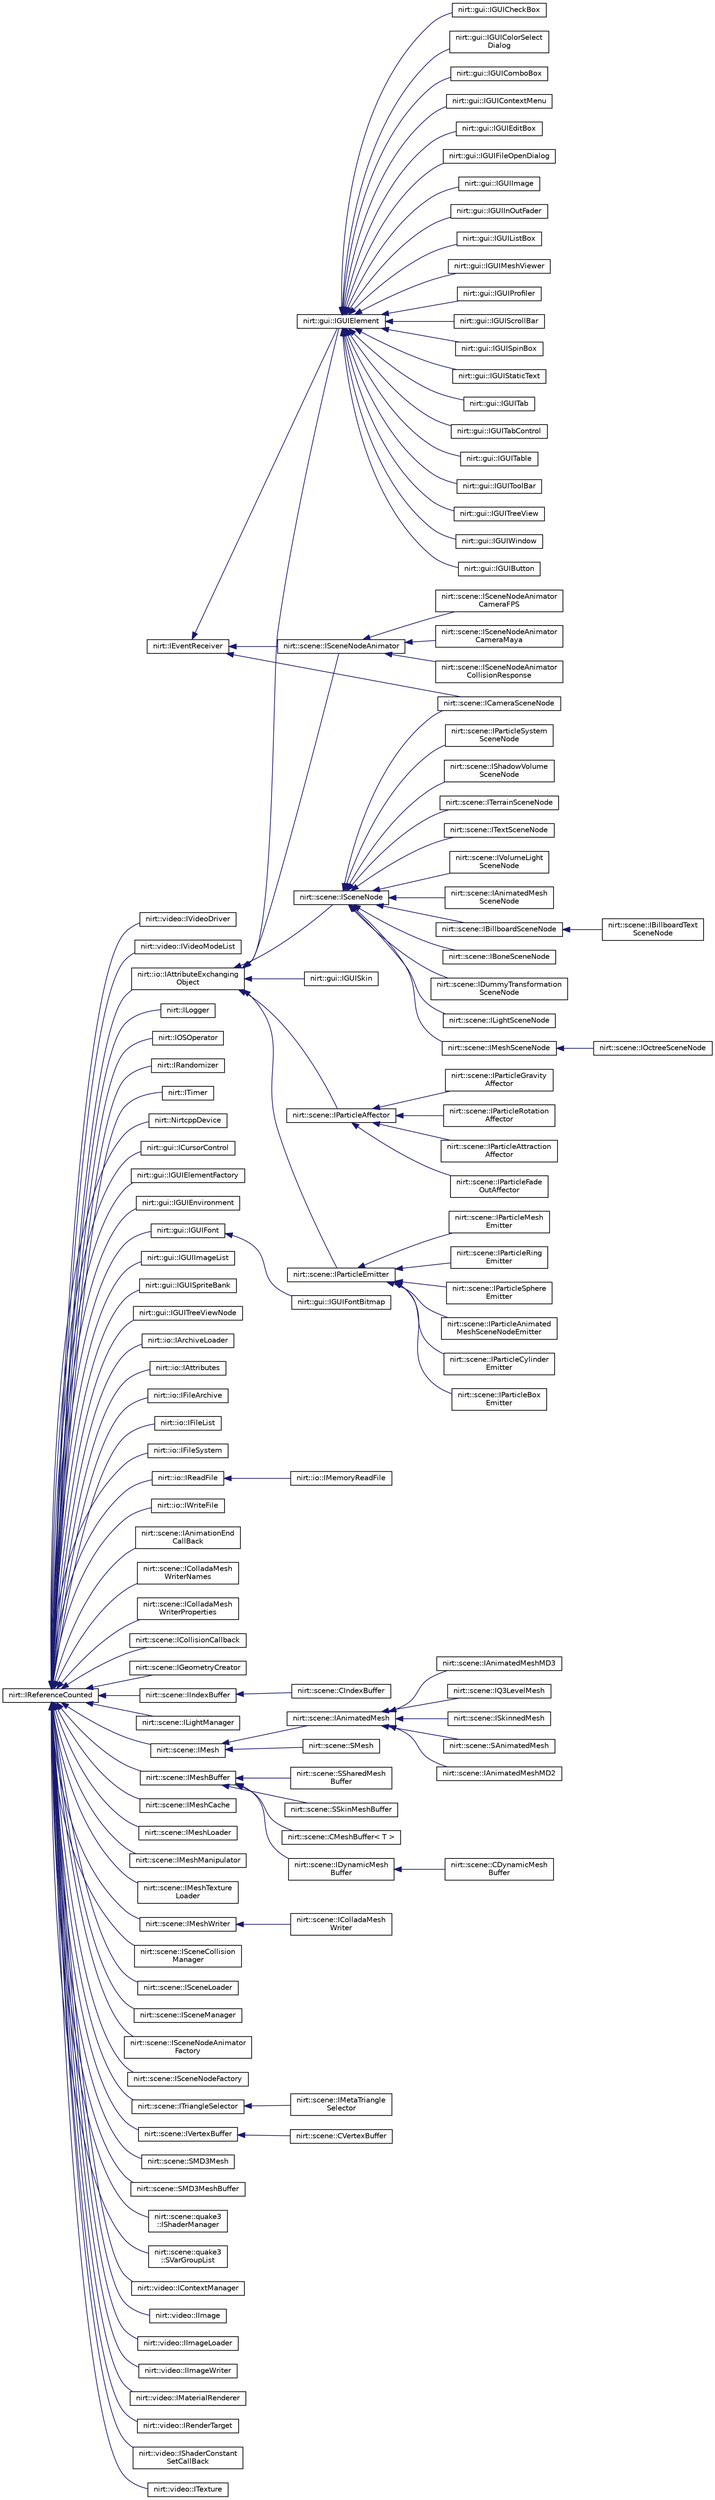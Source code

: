 digraph "Graphical Class Hierarchy"
{
 // LATEX_PDF_SIZE
  edge [fontname="Helvetica",fontsize="10",labelfontname="Helvetica",labelfontsize="10"];
  node [fontname="Helvetica",fontsize="10",shape=record];
  rankdir="LR";
  Node0 [label="nirt::IEventReceiver",height=0.2,width=0.4,color="black", fillcolor="white", style="filled",URL="$classnirt_1_1IEventReceiver.html",tooltip="Interface of an object which can receive events."];
  Node0 -> Node1 [dir="back",color="midnightblue",fontsize="10",style="solid",fontname="Helvetica"];
  Node1 [label="nirt::gui::IGUIElement",height=0.2,width=0.4,color="black", fillcolor="white", style="filled",URL="$classnirt_1_1gui_1_1IGUIElement.html",tooltip="Base class of all GUI elements."];
  Node1 -> Node2 [dir="back",color="midnightblue",fontsize="10",style="solid",fontname="Helvetica"];
  Node2 [label="nirt::gui::IGUIButton",height=0.2,width=0.4,color="black", fillcolor="white", style="filled",URL="$classnirt_1_1gui_1_1IGUIButton.html",tooltip="GUI Button interface."];
  Node1 -> Node3 [dir="back",color="midnightblue",fontsize="10",style="solid",fontname="Helvetica"];
  Node3 [label="nirt::gui::IGUICheckBox",height=0.2,width=0.4,color="black", fillcolor="white", style="filled",URL="$classnirt_1_1gui_1_1IGUICheckBox.html",tooltip="GUI Check box interface."];
  Node1 -> Node4 [dir="back",color="midnightblue",fontsize="10",style="solid",fontname="Helvetica"];
  Node4 [label="nirt::gui::IGUIColorSelect\lDialog",height=0.2,width=0.4,color="black", fillcolor="white", style="filled",URL="$classnirt_1_1gui_1_1IGUIColorSelectDialog.html",tooltip="Standard color chooser dialog."];
  Node1 -> Node5 [dir="back",color="midnightblue",fontsize="10",style="solid",fontname="Helvetica"];
  Node5 [label="nirt::gui::IGUIComboBox",height=0.2,width=0.4,color="black", fillcolor="white", style="filled",URL="$classnirt_1_1gui_1_1IGUIComboBox.html",tooltip="Combobox widget."];
  Node1 -> Node6 [dir="back",color="midnightblue",fontsize="10",style="solid",fontname="Helvetica"];
  Node6 [label="nirt::gui::IGUIContextMenu",height=0.2,width=0.4,color="black", fillcolor="white", style="filled",URL="$classnirt_1_1gui_1_1IGUIContextMenu.html",tooltip="GUI Context menu interface."];
  Node1 -> Node7 [dir="back",color="midnightblue",fontsize="10",style="solid",fontname="Helvetica"];
  Node7 [label="nirt::gui::IGUIEditBox",height=0.2,width=0.4,color="black", fillcolor="white", style="filled",URL="$classnirt_1_1gui_1_1IGUIEditBox.html",tooltip="Single line edit box for editing simple text."];
  Node1 -> Node8 [dir="back",color="midnightblue",fontsize="10",style="solid",fontname="Helvetica"];
  Node8 [label="nirt::gui::IGUIFileOpenDialog",height=0.2,width=0.4,color="black", fillcolor="white", style="filled",URL="$classnirt_1_1gui_1_1IGUIFileOpenDialog.html",tooltip="Standard file chooser dialog."];
  Node1 -> Node9 [dir="back",color="midnightblue",fontsize="10",style="solid",fontname="Helvetica"];
  Node9 [label="nirt::gui::IGUIImage",height=0.2,width=0.4,color="black", fillcolor="white", style="filled",URL="$classnirt_1_1gui_1_1IGUIImage.html",tooltip="GUI element displaying an image."];
  Node1 -> Node10 [dir="back",color="midnightblue",fontsize="10",style="solid",fontname="Helvetica"];
  Node10 [label="nirt::gui::IGUIInOutFader",height=0.2,width=0.4,color="black", fillcolor="white", style="filled",URL="$classnirt_1_1gui_1_1IGUIInOutFader.html",tooltip="Element for fading out or in."];
  Node1 -> Node11 [dir="back",color="midnightblue",fontsize="10",style="solid",fontname="Helvetica"];
  Node11 [label="nirt::gui::IGUIListBox",height=0.2,width=0.4,color="black", fillcolor="white", style="filled",URL="$classnirt_1_1gui_1_1IGUIListBox.html",tooltip="Default list box GUI element."];
  Node1 -> Node12 [dir="back",color="midnightblue",fontsize="10",style="solid",fontname="Helvetica"];
  Node12 [label="nirt::gui::IGUIMeshViewer",height=0.2,width=0.4,color="black", fillcolor="white", style="filled",URL="$classnirt_1_1gui_1_1IGUIMeshViewer.html",tooltip="3d mesh viewing GUI element."];
  Node1 -> Node13 [dir="back",color="midnightblue",fontsize="10",style="solid",fontname="Helvetica"];
  Node13 [label="nirt::gui::IGUIProfiler",height=0.2,width=0.4,color="black", fillcolor="white", style="filled",URL="$classnirt_1_1gui_1_1IGUIProfiler.html",tooltip="Element to display profiler information."];
  Node1 -> Node14 [dir="back",color="midnightblue",fontsize="10",style="solid",fontname="Helvetica"];
  Node14 [label="nirt::gui::IGUIScrollBar",height=0.2,width=0.4,color="black", fillcolor="white", style="filled",URL="$classnirt_1_1gui_1_1IGUIScrollBar.html",tooltip="Default scroll bar GUI element."];
  Node1 -> Node15 [dir="back",color="midnightblue",fontsize="10",style="solid",fontname="Helvetica"];
  Node15 [label="nirt::gui::IGUISpinBox",height=0.2,width=0.4,color="black", fillcolor="white", style="filled",URL="$classnirt_1_1gui_1_1IGUISpinBox.html",tooltip="Single line edit box + spin buttons."];
  Node1 -> Node16 [dir="back",color="midnightblue",fontsize="10",style="solid",fontname="Helvetica"];
  Node16 [label="nirt::gui::IGUIStaticText",height=0.2,width=0.4,color="black", fillcolor="white", style="filled",URL="$classnirt_1_1gui_1_1IGUIStaticText.html",tooltip="Multi or single line text label."];
  Node1 -> Node17 [dir="back",color="midnightblue",fontsize="10",style="solid",fontname="Helvetica"];
  Node17 [label="nirt::gui::IGUITab",height=0.2,width=0.4,color="black", fillcolor="white", style="filled",URL="$classnirt_1_1gui_1_1IGUITab.html",tooltip="A tab-page, onto which other gui elements could be added."];
  Node1 -> Node18 [dir="back",color="midnightblue",fontsize="10",style="solid",fontname="Helvetica"];
  Node18 [label="nirt::gui::IGUITabControl",height=0.2,width=0.4,color="black", fillcolor="white", style="filled",URL="$classnirt_1_1gui_1_1IGUITabControl.html",tooltip="A standard tab control."];
  Node1 -> Node19 [dir="back",color="midnightblue",fontsize="10",style="solid",fontname="Helvetica"];
  Node19 [label="nirt::gui::IGUITable",height=0.2,width=0.4,color="black", fillcolor="white", style="filled",URL="$classnirt_1_1gui_1_1IGUITable.html",tooltip="Default list box GUI element."];
  Node1 -> Node20 [dir="back",color="midnightblue",fontsize="10",style="solid",fontname="Helvetica"];
  Node20 [label="nirt::gui::IGUIToolBar",height=0.2,width=0.4,color="black", fillcolor="white", style="filled",URL="$classnirt_1_1gui_1_1IGUIToolBar.html",tooltip="Stays at the top of its parent like the menu bar and contains tool buttons."];
  Node1 -> Node21 [dir="back",color="midnightblue",fontsize="10",style="solid",fontname="Helvetica"];
  Node21 [label="nirt::gui::IGUITreeView",height=0.2,width=0.4,color="black", fillcolor="white", style="filled",URL="$classnirt_1_1gui_1_1IGUITreeView.html",tooltip="Default tree view GUI element."];
  Node1 -> Node22 [dir="back",color="midnightblue",fontsize="10",style="solid",fontname="Helvetica"];
  Node22 [label="nirt::gui::IGUIWindow",height=0.2,width=0.4,color="black", fillcolor="white", style="filled",URL="$classnirt_1_1gui_1_1IGUIWindow.html",tooltip="Default moveable window GUI element with border, caption and close icons."];
  Node0 -> Node42 [dir="back",color="midnightblue",fontsize="10",style="solid",fontname="Helvetica"];
  Node42 [label="nirt::scene::ICameraSceneNode",height=0.2,width=0.4,color="black", fillcolor="white", style="filled",URL="$classnirt_1_1scene_1_1ICameraSceneNode.html",tooltip="Scene Node which is a (controllable) camera."];
  Node0 -> Node52 [dir="back",color="midnightblue",fontsize="10",style="solid",fontname="Helvetica"];
  Node52 [label="nirt::scene::ISceneNodeAnimator",height=0.2,width=0.4,color="black", fillcolor="white", style="filled",URL="$classnirt_1_1scene_1_1ISceneNodeAnimator.html",tooltip="Animates a scene node. Can animate position, rotation, material, and so on."];
  Node52 -> Node53 [dir="back",color="midnightblue",fontsize="10",style="solid",fontname="Helvetica"];
  Node53 [label="nirt::scene::ISceneNodeAnimator\lCameraFPS",height=0.2,width=0.4,color="black", fillcolor="white", style="filled",URL="$classnirt_1_1scene_1_1ISceneNodeAnimatorCameraFPS.html",tooltip="Special scene node animator for FPS cameras."];
  Node52 -> Node54 [dir="back",color="midnightblue",fontsize="10",style="solid",fontname="Helvetica"];
  Node54 [label="nirt::scene::ISceneNodeAnimator\lCameraMaya",height=0.2,width=0.4,color="black", fillcolor="white", style="filled",URL="$classnirt_1_1scene_1_1ISceneNodeAnimatorCameraMaya.html",tooltip="Special scene node animator for Maya-style cameras."];
  Node52 -> Node55 [dir="back",color="midnightblue",fontsize="10",style="solid",fontname="Helvetica"];
  Node55 [label="nirt::scene::ISceneNodeAnimator\lCollisionResponse",height=0.2,width=0.4,color="black", fillcolor="white", style="filled",URL="$classnirt_1_1scene_1_1ISceneNodeAnimatorCollisionResponse.html",tooltip="Special scene node animator for doing automatic collision detection and response."];
  Node56 [label="nirt::IReferenceCounted",height=0.2,width=0.4,color="black", fillcolor="white", style="filled",URL="$classnirt_1_1IReferenceCounted.html",tooltip="Base class of most objects of the Nirtcpp Engine."];
  Node56 -> Node57 [dir="back",color="midnightblue",fontsize="10",style="solid",fontname="Helvetica"];
  Node57 [label="nirt::ILogger",height=0.2,width=0.4,color="black", fillcolor="white", style="filled",URL="$classnirt_1_1ILogger.html",tooltip="Interface for logging messages, warnings and errors."];
  Node56 -> Node58 [dir="back",color="midnightblue",fontsize="10",style="solid",fontname="Helvetica"];
  Node58 [label="nirt::IOSOperator",height=0.2,width=0.4,color="black", fillcolor="white", style="filled",URL="$classnirt_1_1IOSOperator.html",tooltip="The Operating system operator provides operation system specific methods and information."];
  Node56 -> Node59 [dir="back",color="midnightblue",fontsize="10",style="solid",fontname="Helvetica"];
  Node59 [label="nirt::IRandomizer",height=0.2,width=0.4,color="black", fillcolor="white", style="filled",URL="$classnirt_1_1IRandomizer.html",tooltip="Interface for generating random numbers."];
  Node56 -> Node60 [dir="back",color="midnightblue",fontsize="10",style="solid",fontname="Helvetica"];
  Node60 [label="nirt::ITimer",height=0.2,width=0.4,color="black", fillcolor="white", style="filled",URL="$classnirt_1_1ITimer.html",tooltip="Interface for getting and manipulating the virtual time."];
  Node56 -> Node61 [dir="back",color="midnightblue",fontsize="10",style="solid",fontname="Helvetica"];
  Node61 [label="nirt::NirtcppDevice",height=0.2,width=0.4,color="black", fillcolor="white", style="filled",URL="$classnirt_1_1NirtcppDevice.html",tooltip="The Nirtcpp device. You can create it with createDevice() or createDeviceEx()."];
  Node56 -> Node62 [dir="back",color="midnightblue",fontsize="10",style="solid",fontname="Helvetica"];
  Node62 [label="nirt::gui::ICursorControl",height=0.2,width=0.4,color="black", fillcolor="white", style="filled",URL="$classnirt_1_1gui_1_1ICursorControl.html",tooltip="Interface to manipulate the mouse cursor."];
  Node56 -> Node63 [dir="back",color="midnightblue",fontsize="10",style="solid",fontname="Helvetica"];
  Node63 [label="nirt::gui::IGUIElementFactory",height=0.2,width=0.4,color="black", fillcolor="white", style="filled",URL="$classnirt_1_1gui_1_1IGUIElementFactory.html",tooltip="Interface making it possible to dynamically create GUI elements."];
  Node56 -> Node64 [dir="back",color="midnightblue",fontsize="10",style="solid",fontname="Helvetica"];
  Node64 [label="nirt::gui::IGUIEnvironment",height=0.2,width=0.4,color="black", fillcolor="white", style="filled",URL="$classnirt_1_1gui_1_1IGUIEnvironment.html",tooltip="GUI Environment. Used as factory and manager of all other GUI elements."];
  Node56 -> Node65 [dir="back",color="midnightblue",fontsize="10",style="solid",fontname="Helvetica"];
  Node65 [label="nirt::gui::IGUIFont",height=0.2,width=0.4,color="black", fillcolor="white", style="filled",URL="$classnirt_1_1gui_1_1IGUIFont.html",tooltip="Font interface."];
  Node65 -> Node66 [dir="back",color="midnightblue",fontsize="10",style="solid",fontname="Helvetica"];
  Node66 [label="nirt::gui::IGUIFontBitmap",height=0.2,width=0.4,color="black", fillcolor="white", style="filled",URL="$classnirt_1_1gui_1_1IGUIFontBitmap.html",tooltip="Font interface."];
  Node56 -> Node67 [dir="back",color="midnightblue",fontsize="10",style="solid",fontname="Helvetica"];
  Node67 [label="nirt::gui::IGUIImageList",height=0.2,width=0.4,color="black", fillcolor="white", style="filled",URL="$classnirt_1_1gui_1_1IGUIImageList.html",tooltip="Font interface."];
  Node56 -> Node68 [dir="back",color="midnightblue",fontsize="10",style="solid",fontname="Helvetica"];
  Node68 [label="nirt::gui::IGUISpriteBank",height=0.2,width=0.4,color="black", fillcolor="white", style="filled",URL="$classnirt_1_1gui_1_1IGUISpriteBank.html",tooltip="Sprite bank interface."];
  Node56 -> Node69 [dir="back",color="midnightblue",fontsize="10",style="solid",fontname="Helvetica"];
  Node69 [label="nirt::gui::IGUITreeViewNode",height=0.2,width=0.4,color="black", fillcolor="white", style="filled",URL="$classnirt_1_1gui_1_1IGUITreeViewNode.html",tooltip="Node for gui tree view."];
  Node56 -> Node70 [dir="back",color="midnightblue",fontsize="10",style="solid",fontname="Helvetica"];
  Node70 [label="nirt::io::IArchiveLoader",height=0.2,width=0.4,color="black", fillcolor="white", style="filled",URL="$classnirt_1_1io_1_1IArchiveLoader.html",tooltip="Class which is able to create an archive from a file."];
  Node56 -> Node23 [dir="back",color="midnightblue",fontsize="10",style="solid",fontname="Helvetica"];
  Node23 [label="nirt::io::IAttributeExchanging\lObject",height=0.2,width=0.4,color="black", fillcolor="white", style="filled",URL="$classnirt_1_1io_1_1IAttributeExchangingObject.html",tooltip="An object which is able to serialize and deserialize its attributes into an attributes object."];
  Node23 -> Node1 [dir="back",color="midnightblue",fontsize="10",style="solid",fontname="Helvetica"];
  Node23 -> Node24 [dir="back",color="midnightblue",fontsize="10",style="solid",fontname="Helvetica"];
  Node24 [label="nirt::gui::IGUISkin",height=0.2,width=0.4,color="black", fillcolor="white", style="filled",URL="$classnirt_1_1gui_1_1IGUISkin.html",tooltip="A skin modifies the look of the GUI elements."];
  Node23 -> Node25 [dir="back",color="midnightblue",fontsize="10",style="solid",fontname="Helvetica"];
  Node25 [label="nirt::scene::IParticleAffector",height=0.2,width=0.4,color="black", fillcolor="white", style="filled",URL="$classnirt_1_1scene_1_1IParticleAffector.html",tooltip="A particle affector modifies particles."];
  Node25 -> Node26 [dir="back",color="midnightblue",fontsize="10",style="solid",fontname="Helvetica"];
  Node26 [label="nirt::scene::IParticleAttraction\lAffector",height=0.2,width=0.4,color="black", fillcolor="white", style="filled",URL="$classnirt_1_1scene_1_1IParticleAttractionAffector.html",tooltip="A particle affector which attracts or detracts particles."];
  Node25 -> Node27 [dir="back",color="midnightblue",fontsize="10",style="solid",fontname="Helvetica"];
  Node27 [label="nirt::scene::IParticleFade\lOutAffector",height=0.2,width=0.4,color="black", fillcolor="white", style="filled",URL="$classnirt_1_1scene_1_1IParticleFadeOutAffector.html",tooltip="A particle affector which fades out the particles."];
  Node25 -> Node28 [dir="back",color="midnightblue",fontsize="10",style="solid",fontname="Helvetica"];
  Node28 [label="nirt::scene::IParticleGravity\lAffector",height=0.2,width=0.4,color="black", fillcolor="white", style="filled",URL="$classnirt_1_1scene_1_1IParticleGravityAffector.html",tooltip="A particle affector which applies gravity to particles."];
  Node25 -> Node29 [dir="back",color="midnightblue",fontsize="10",style="solid",fontname="Helvetica"];
  Node29 [label="nirt::scene::IParticleRotation\lAffector",height=0.2,width=0.4,color="black", fillcolor="white", style="filled",URL="$classnirt_1_1scene_1_1IParticleRotationAffector.html",tooltip="A particle affector which rotates the particle system."];
  Node23 -> Node30 [dir="back",color="midnightblue",fontsize="10",style="solid",fontname="Helvetica"];
  Node30 [label="nirt::scene::IParticleEmitter",height=0.2,width=0.4,color="black", fillcolor="white", style="filled",URL="$classnirt_1_1scene_1_1IParticleEmitter.html",tooltip="A particle emitter for using with particle systems."];
  Node30 -> Node31 [dir="back",color="midnightblue",fontsize="10",style="solid",fontname="Helvetica"];
  Node31 [label="nirt::scene::IParticleAnimated\lMeshSceneNodeEmitter",height=0.2,width=0.4,color="black", fillcolor="white", style="filled",URL="$classnirt_1_1scene_1_1IParticleAnimatedMeshSceneNodeEmitter.html",tooltip="A particle emitter which emits particles from mesh vertices."];
  Node30 -> Node32 [dir="back",color="midnightblue",fontsize="10",style="solid",fontname="Helvetica"];
  Node32 [label="nirt::scene::IParticleBox\lEmitter",height=0.2,width=0.4,color="black", fillcolor="white", style="filled",URL="$classnirt_1_1scene_1_1IParticleBoxEmitter.html",tooltip="A particle emitter which emits particles from a box shaped space."];
  Node30 -> Node33 [dir="back",color="midnightblue",fontsize="10",style="solid",fontname="Helvetica"];
  Node33 [label="nirt::scene::IParticleCylinder\lEmitter",height=0.2,width=0.4,color="black", fillcolor="white", style="filled",URL="$classnirt_1_1scene_1_1IParticleCylinderEmitter.html",tooltip="A particle emitter which emits from a cylindrically shaped space."];
  Node30 -> Node34 [dir="back",color="midnightblue",fontsize="10",style="solid",fontname="Helvetica"];
  Node34 [label="nirt::scene::IParticleMesh\lEmitter",height=0.2,width=0.4,color="black", fillcolor="white", style="filled",URL="$classnirt_1_1scene_1_1IParticleMeshEmitter.html",tooltip="A particle emitter which emits from vertices of a mesh."];
  Node30 -> Node35 [dir="back",color="midnightblue",fontsize="10",style="solid",fontname="Helvetica"];
  Node35 [label="nirt::scene::IParticleRing\lEmitter",height=0.2,width=0.4,color="black", fillcolor="white", style="filled",URL="$classnirt_1_1scene_1_1IParticleRingEmitter.html",tooltip="A particle emitter which emits particles along a ring shaped area."];
  Node30 -> Node36 [dir="back",color="midnightblue",fontsize="10",style="solid",fontname="Helvetica"];
  Node36 [label="nirt::scene::IParticleSphere\lEmitter",height=0.2,width=0.4,color="black", fillcolor="white", style="filled",URL="$classnirt_1_1scene_1_1IParticleSphereEmitter.html",tooltip="A particle emitter which emits from a spherical space."];
  Node23 -> Node37 [dir="back",color="midnightblue",fontsize="10",style="solid",fontname="Helvetica"];
  Node37 [label="nirt::scene::ISceneNode",height=0.2,width=0.4,color="black", fillcolor="white", style="filled",URL="$classnirt_1_1scene_1_1ISceneNode.html",tooltip="Scene node interface."];
  Node37 -> Node38 [dir="back",color="midnightblue",fontsize="10",style="solid",fontname="Helvetica"];
  Node38 [label="nirt::scene::IAnimatedMesh\lSceneNode",height=0.2,width=0.4,color="black", fillcolor="white", style="filled",URL="$classnirt_1_1scene_1_1IAnimatedMeshSceneNode.html",tooltip="Scene node capable of displaying an animated mesh."];
  Node37 -> Node39 [dir="back",color="midnightblue",fontsize="10",style="solid",fontname="Helvetica"];
  Node39 [label="nirt::scene::IBillboardSceneNode",height=0.2,width=0.4,color="black", fillcolor="white", style="filled",URL="$classnirt_1_1scene_1_1IBillboardSceneNode.html",tooltip="A billboard scene node."];
  Node39 -> Node40 [dir="back",color="midnightblue",fontsize="10",style="solid",fontname="Helvetica"];
  Node40 [label="nirt::scene::IBillboardText\lSceneNode",height=0.2,width=0.4,color="black", fillcolor="white", style="filled",URL="$classnirt_1_1scene_1_1IBillboardTextSceneNode.html",tooltip="A billboard text scene node."];
  Node37 -> Node41 [dir="back",color="midnightblue",fontsize="10",style="solid",fontname="Helvetica"];
  Node41 [label="nirt::scene::IBoneSceneNode",height=0.2,width=0.4,color="black", fillcolor="white", style="filled",URL="$classnirt_1_1scene_1_1IBoneSceneNode.html",tooltip="Interface for bones used for skeletal animation."];
  Node37 -> Node42 [dir="back",color="midnightblue",fontsize="10",style="solid",fontname="Helvetica"];
  Node37 -> Node43 [dir="back",color="midnightblue",fontsize="10",style="solid",fontname="Helvetica"];
  Node43 [label="nirt::scene::IDummyTransformation\lSceneNode",height=0.2,width=0.4,color="black", fillcolor="white", style="filled",URL="$classnirt_1_1scene_1_1IDummyTransformationSceneNode.html",tooltip="Dummy scene node for adding additional transformations to the scene graph."];
  Node37 -> Node44 [dir="back",color="midnightblue",fontsize="10",style="solid",fontname="Helvetica"];
  Node44 [label="nirt::scene::ILightSceneNode",height=0.2,width=0.4,color="black", fillcolor="white", style="filled",URL="$classnirt_1_1scene_1_1ILightSceneNode.html",tooltip="Scene node which is a dynamic light."];
  Node37 -> Node45 [dir="back",color="midnightblue",fontsize="10",style="solid",fontname="Helvetica"];
  Node45 [label="nirt::scene::IMeshSceneNode",height=0.2,width=0.4,color="black", fillcolor="white", style="filled",URL="$classnirt_1_1scene_1_1IMeshSceneNode.html",tooltip="A scene node displaying a static mesh."];
  Node45 -> Node46 [dir="back",color="midnightblue",fontsize="10",style="solid",fontname="Helvetica"];
  Node46 [label="nirt::scene::IOctreeSceneNode",height=0.2,width=0.4,color="black", fillcolor="white", style="filled",URL="$classnirt_1_1scene_1_1IOctreeSceneNode.html",tooltip="A scene node displaying a static mesh."];
  Node37 -> Node47 [dir="back",color="midnightblue",fontsize="10",style="solid",fontname="Helvetica"];
  Node47 [label="nirt::scene::IParticleSystem\lSceneNode",height=0.2,width=0.4,color="black", fillcolor="white", style="filled",URL="$classnirt_1_1scene_1_1IParticleSystemSceneNode.html",tooltip=" "];
  Node37 -> Node48 [dir="back",color="midnightblue",fontsize="10",style="solid",fontname="Helvetica"];
  Node48 [label="nirt::scene::IShadowVolume\lSceneNode",height=0.2,width=0.4,color="black", fillcolor="white", style="filled",URL="$classnirt_1_1scene_1_1IShadowVolumeSceneNode.html",tooltip="Scene node for rendering a shadow volume into a stencil buffer."];
  Node37 -> Node49 [dir="back",color="midnightblue",fontsize="10",style="solid",fontname="Helvetica"];
  Node49 [label="nirt::scene::ITerrainSceneNode",height=0.2,width=0.4,color="black", fillcolor="white", style="filled",URL="$classnirt_1_1scene_1_1ITerrainSceneNode.html",tooltip="A scene node for displaying terrain using the geo mip map algorithm."];
  Node37 -> Node50 [dir="back",color="midnightblue",fontsize="10",style="solid",fontname="Helvetica"];
  Node50 [label="nirt::scene::ITextSceneNode",height=0.2,width=0.4,color="black", fillcolor="white", style="filled",URL="$classnirt_1_1scene_1_1ITextSceneNode.html",tooltip="A scene node for displaying 2d text at a position in three dimensional space."];
  Node37 -> Node51 [dir="back",color="midnightblue",fontsize="10",style="solid",fontname="Helvetica"];
  Node51 [label="nirt::scene::IVolumeLight\lSceneNode",height=0.2,width=0.4,color="black", fillcolor="white", style="filled",URL="$classnirt_1_1scene_1_1IVolumeLightSceneNode.html",tooltip=" "];
  Node23 -> Node52 [dir="back",color="midnightblue",fontsize="10",style="solid",fontname="Helvetica"];
  Node56 -> Node71 [dir="back",color="midnightblue",fontsize="10",style="solid",fontname="Helvetica"];
  Node71 [label="nirt::io::IAttributes",height=0.2,width=0.4,color="black", fillcolor="white", style="filled",URL="$classnirt_1_1io_1_1IAttributes.html",tooltip="Provides a generic interface for attributes and their values and the possibility to serialize them."];
  Node56 -> Node72 [dir="back",color="midnightblue",fontsize="10",style="solid",fontname="Helvetica"];
  Node72 [label="nirt::io::IFileArchive",height=0.2,width=0.4,color="black", fillcolor="white", style="filled",URL="$classnirt_1_1io_1_1IFileArchive.html",tooltip="The FileArchive manages archives and provides access to files inside them."];
  Node56 -> Node73 [dir="back",color="midnightblue",fontsize="10",style="solid",fontname="Helvetica"];
  Node73 [label="nirt::io::IFileList",height=0.2,width=0.4,color="black", fillcolor="white", style="filled",URL="$classnirt_1_1io_1_1IFileList.html",tooltip="Provides a list of files and folders."];
  Node56 -> Node74 [dir="back",color="midnightblue",fontsize="10",style="solid",fontname="Helvetica"];
  Node74 [label="nirt::io::IFileSystem",height=0.2,width=0.4,color="black", fillcolor="white", style="filled",URL="$classnirt_1_1io_1_1IFileSystem.html",tooltip="The FileSystem manages files and archives and provides access to them."];
  Node56 -> Node75 [dir="back",color="midnightblue",fontsize="10",style="solid",fontname="Helvetica"];
  Node75 [label="nirt::io::IReadFile",height=0.2,width=0.4,color="black", fillcolor="white", style="filled",URL="$classnirt_1_1io_1_1IReadFile.html",tooltip="Interface providing read access to a file."];
  Node75 -> Node76 [dir="back",color="midnightblue",fontsize="10",style="solid",fontname="Helvetica"];
  Node76 [label="nirt::io::IMemoryReadFile",height=0.2,width=0.4,color="black", fillcolor="white", style="filled",URL="$classnirt_1_1io_1_1IMemoryReadFile.html",tooltip="Interface providing read access to a memory read file."];
  Node56 -> Node77 [dir="back",color="midnightblue",fontsize="10",style="solid",fontname="Helvetica"];
  Node77 [label="nirt::io::IWriteFile",height=0.2,width=0.4,color="black", fillcolor="white", style="filled",URL="$classnirt_1_1io_1_1IWriteFile.html",tooltip="Interface providing write access to a file."];
  Node56 -> Node78 [dir="back",color="midnightblue",fontsize="10",style="solid",fontname="Helvetica"];
  Node78 [label="nirt::scene::IAnimationEnd\lCallBack",height=0.2,width=0.4,color="black", fillcolor="white", style="filled",URL="$classnirt_1_1scene_1_1IAnimationEndCallBack.html",tooltip="Callback interface for catching events of ended animations."];
  Node56 -> Node79 [dir="back",color="midnightblue",fontsize="10",style="solid",fontname="Helvetica"];
  Node79 [label="nirt::scene::IColladaMesh\lWriterNames",height=0.2,width=0.4,color="black", fillcolor="white", style="filled",URL="$classnirt_1_1scene_1_1IColladaMeshWriterNames.html",tooltip="Callback interface to use custom names on collada writing."];
  Node56 -> Node80 [dir="back",color="midnightblue",fontsize="10",style="solid",fontname="Helvetica"];
  Node80 [label="nirt::scene::IColladaMesh\lWriterProperties",height=0.2,width=0.4,color="black", fillcolor="white", style="filled",URL="$classnirt_1_1scene_1_1IColladaMeshWriterProperties.html",tooltip="Callback interface for properties which can be used to influence collada writing."];
  Node56 -> Node81 [dir="back",color="midnightblue",fontsize="10",style="solid",fontname="Helvetica"];
  Node81 [label="nirt::scene::ICollisionCallback",height=0.2,width=0.4,color="black", fillcolor="white", style="filled",URL="$classnirt_1_1scene_1_1ICollisionCallback.html",tooltip="Callback interface for catching events of collisions."];
  Node56 -> Node82 [dir="back",color="midnightblue",fontsize="10",style="solid",fontname="Helvetica"];
  Node82 [label="nirt::scene::IGeometryCreator",height=0.2,width=0.4,color="black", fillcolor="white", style="filled",URL="$classnirt_1_1scene_1_1IGeometryCreator.html",tooltip="Helper class for creating geometry on the fly."];
  Node56 -> Node83 [dir="back",color="midnightblue",fontsize="10",style="solid",fontname="Helvetica"];
  Node83 [label="nirt::scene::IIndexBuffer",height=0.2,width=0.4,color="black", fillcolor="white", style="filled",URL="$classnirt_1_1scene_1_1IIndexBuffer.html",tooltip=" "];
  Node83 -> Node84 [dir="back",color="midnightblue",fontsize="10",style="solid",fontname="Helvetica"];
  Node84 [label="nirt::scene::CIndexBuffer",height=0.2,width=0.4,color="black", fillcolor="white", style="filled",URL="$classnirt_1_1scene_1_1CIndexBuffer.html",tooltip=" "];
  Node56 -> Node85 [dir="back",color="midnightblue",fontsize="10",style="solid",fontname="Helvetica"];
  Node85 [label="nirt::scene::ILightManager",height=0.2,width=0.4,color="black", fillcolor="white", style="filled",URL="$classnirt_1_1scene_1_1ILightManager.html",tooltip="ILightManager provides an interface for user applications to manipulate the list of lights in the sce..."];
  Node56 -> Node86 [dir="back",color="midnightblue",fontsize="10",style="solid",fontname="Helvetica"];
  Node86 [label="nirt::scene::IMesh",height=0.2,width=0.4,color="black", fillcolor="white", style="filled",URL="$classnirt_1_1scene_1_1IMesh.html",tooltip="Class which holds the geometry of an object."];
  Node86 -> Node87 [dir="back",color="midnightblue",fontsize="10",style="solid",fontname="Helvetica"];
  Node87 [label="nirt::scene::IAnimatedMesh",height=0.2,width=0.4,color="black", fillcolor="white", style="filled",URL="$classnirt_1_1scene_1_1IAnimatedMesh.html",tooltip="Interface for an animated mesh."];
  Node87 -> Node88 [dir="back",color="midnightblue",fontsize="10",style="solid",fontname="Helvetica"];
  Node88 [label="nirt::scene::IAnimatedMeshMD2",height=0.2,width=0.4,color="black", fillcolor="white", style="filled",URL="$classnirt_1_1scene_1_1IAnimatedMeshMD2.html",tooltip="Interface for using some special functions of MD2 meshes."];
  Node87 -> Node89 [dir="back",color="midnightblue",fontsize="10",style="solid",fontname="Helvetica"];
  Node89 [label="nirt::scene::IAnimatedMeshMD3",height=0.2,width=0.4,color="black", fillcolor="white", style="filled",URL="$classnirt_1_1scene_1_1IAnimatedMeshMD3.html",tooltip="Interface for using some special functions of MD3 meshes."];
  Node87 -> Node90 [dir="back",color="midnightblue",fontsize="10",style="solid",fontname="Helvetica"];
  Node90 [label="nirt::scene::IQ3LevelMesh",height=0.2,width=0.4,color="black", fillcolor="white", style="filled",URL="$classnirt_1_1scene_1_1IQ3LevelMesh.html",tooltip="Interface for a Mesh which can be loaded directly from a Quake3 .bsp-file."];
  Node87 -> Node91 [dir="back",color="midnightblue",fontsize="10",style="solid",fontname="Helvetica"];
  Node91 [label="nirt::scene::ISkinnedMesh",height=0.2,width=0.4,color="black", fillcolor="white", style="filled",URL="$classnirt_1_1scene_1_1ISkinnedMesh.html",tooltip="Interface for using some special functions of Skinned meshes."];
  Node87 -> Node92 [dir="back",color="midnightblue",fontsize="10",style="solid",fontname="Helvetica"];
  Node92 [label="nirt::scene::SAnimatedMesh",height=0.2,width=0.4,color="black", fillcolor="white", style="filled",URL="$structnirt_1_1scene_1_1SAnimatedMesh.html",tooltip="Simple implementation of the IAnimatedMesh interface."];
  Node86 -> Node93 [dir="back",color="midnightblue",fontsize="10",style="solid",fontname="Helvetica"];
  Node93 [label="nirt::scene::SMesh",height=0.2,width=0.4,color="black", fillcolor="white", style="filled",URL="$structnirt_1_1scene_1_1SMesh.html",tooltip="Simple implementation of the IMesh interface."];
  Node56 -> Node94 [dir="back",color="midnightblue",fontsize="10",style="solid",fontname="Helvetica"];
  Node94 [label="nirt::scene::IMeshBuffer",height=0.2,width=0.4,color="black", fillcolor="white", style="filled",URL="$classnirt_1_1scene_1_1IMeshBuffer.html",tooltip="Struct for holding a mesh with a single material."];
  Node94 -> Node95 [dir="back",color="midnightblue",fontsize="10",style="solid",fontname="Helvetica"];
  Node95 [label="nirt::scene::CMeshBuffer\< T \>",height=0.2,width=0.4,color="black", fillcolor="white", style="filled",URL="$classnirt_1_1scene_1_1CMeshBuffer.html",tooltip="Template implementation of the IMeshBuffer interface for 16-bit buffers."];
  Node94 -> Node96 [dir="back",color="midnightblue",fontsize="10",style="solid",fontname="Helvetica"];
  Node96 [label="nirt::scene::IDynamicMesh\lBuffer",height=0.2,width=0.4,color="black", fillcolor="white", style="filled",URL="$classnirt_1_1scene_1_1IDynamicMeshBuffer.html",tooltip=" "];
  Node96 -> Node97 [dir="back",color="midnightblue",fontsize="10",style="solid",fontname="Helvetica"];
  Node97 [label="nirt::scene::CDynamicMesh\lBuffer",height=0.2,width=0.4,color="black", fillcolor="white", style="filled",URL="$classnirt_1_1scene_1_1CDynamicMeshBuffer.html",tooltip="Implementation of the IMeshBuffer interface for which can work with 16 and 32 bit indices as well as ..."];
  Node94 -> Node98 [dir="back",color="midnightblue",fontsize="10",style="solid",fontname="Helvetica"];
  Node98 [label="nirt::scene::SSharedMesh\lBuffer",height=0.2,width=0.4,color="black", fillcolor="white", style="filled",URL="$structnirt_1_1scene_1_1SSharedMeshBuffer.html",tooltip="Implementation of the IMeshBuffer interface with shared vertex list."];
  Node94 -> Node99 [dir="back",color="midnightblue",fontsize="10",style="solid",fontname="Helvetica"];
  Node99 [label="nirt::scene::SSkinMeshBuffer",height=0.2,width=0.4,color="black", fillcolor="white", style="filled",URL="$structnirt_1_1scene_1_1SSkinMeshBuffer.html",tooltip="A mesh buffer able to choose between S3DVertex2TCoords, S3DVertex and S3DVertexTangents at runtime."];
  Node56 -> Node100 [dir="back",color="midnightblue",fontsize="10",style="solid",fontname="Helvetica"];
  Node100 [label="nirt::scene::IMeshCache",height=0.2,width=0.4,color="black", fillcolor="white", style="filled",URL="$classnirt_1_1scene_1_1IMeshCache.html",tooltip="The mesh cache stores already loaded meshes and provides an interface to them."];
  Node56 -> Node101 [dir="back",color="midnightblue",fontsize="10",style="solid",fontname="Helvetica"];
  Node101 [label="nirt::scene::IMeshLoader",height=0.2,width=0.4,color="black", fillcolor="white", style="filled",URL="$classnirt_1_1scene_1_1IMeshLoader.html",tooltip="Class which is able to load an animated mesh from a file."];
  Node56 -> Node102 [dir="back",color="midnightblue",fontsize="10",style="solid",fontname="Helvetica"];
  Node102 [label="nirt::scene::IMeshManipulator",height=0.2,width=0.4,color="black", fillcolor="white", style="filled",URL="$classnirt_1_1scene_1_1IMeshManipulator.html",tooltip="An interface for easy manipulation of meshes."];
  Node56 -> Node103 [dir="back",color="midnightblue",fontsize="10",style="solid",fontname="Helvetica"];
  Node103 [label="nirt::scene::IMeshTexture\lLoader",height=0.2,width=0.4,color="black", fillcolor="white", style="filled",URL="$classnirt_1_1scene_1_1IMeshTextureLoader.html",tooltip="Finding and loading textures inside meshloaders."];
  Node56 -> Node104 [dir="back",color="midnightblue",fontsize="10",style="solid",fontname="Helvetica"];
  Node104 [label="nirt::scene::IMeshWriter",height=0.2,width=0.4,color="black", fillcolor="white", style="filled",URL="$classnirt_1_1scene_1_1IMeshWriter.html",tooltip="Interface for writing meshes."];
  Node104 -> Node105 [dir="back",color="midnightblue",fontsize="10",style="solid",fontname="Helvetica"];
  Node105 [label="nirt::scene::IColladaMesh\lWriter",height=0.2,width=0.4,color="black", fillcolor="white", style="filled",URL="$classnirt_1_1scene_1_1IColladaMeshWriter.html",tooltip="Interface for writing meshes."];
  Node56 -> Node106 [dir="back",color="midnightblue",fontsize="10",style="solid",fontname="Helvetica"];
  Node106 [label="nirt::scene::ISceneCollision\lManager",height=0.2,width=0.4,color="black", fillcolor="white", style="filled",URL="$classnirt_1_1scene_1_1ISceneCollisionManager.html",tooltip="The Scene Collision Manager provides methods for performing collision tests and picking on scene node..."];
  Node56 -> Node107 [dir="back",color="midnightblue",fontsize="10",style="solid",fontname="Helvetica"];
  Node107 [label="nirt::scene::ISceneLoader",height=0.2,width=0.4,color="black", fillcolor="white", style="filled",URL="$classnirt_1_1scene_1_1ISceneLoader.html",tooltip="Class which can load a scene into the scene manager."];
  Node56 -> Node108 [dir="back",color="midnightblue",fontsize="10",style="solid",fontname="Helvetica"];
  Node108 [label="nirt::scene::ISceneManager",height=0.2,width=0.4,color="black", fillcolor="white", style="filled",URL="$classnirt_1_1scene_1_1ISceneManager.html",tooltip="The Scene Manager manages scene nodes, mesh resources, cameras and all the other stuff."];
  Node56 -> Node109 [dir="back",color="midnightblue",fontsize="10",style="solid",fontname="Helvetica"];
  Node109 [label="nirt::scene::ISceneNodeAnimator\lFactory",height=0.2,width=0.4,color="black", fillcolor="white", style="filled",URL="$classnirt_1_1scene_1_1ISceneNodeAnimatorFactory.html",tooltip="Interface for dynamic creation of scene node animators."];
  Node56 -> Node110 [dir="back",color="midnightblue",fontsize="10",style="solid",fontname="Helvetica"];
  Node110 [label="nirt::scene::ISceneNodeFactory",height=0.2,width=0.4,color="black", fillcolor="white", style="filled",URL="$classnirt_1_1scene_1_1ISceneNodeFactory.html",tooltip="Interface for dynamic creation of scene nodes."];
  Node56 -> Node111 [dir="back",color="midnightblue",fontsize="10",style="solid",fontname="Helvetica"];
  Node111 [label="nirt::scene::ITriangleSelector",height=0.2,width=0.4,color="black", fillcolor="white", style="filled",URL="$classnirt_1_1scene_1_1ITriangleSelector.html",tooltip="Interface to return triangles with specific properties."];
  Node111 -> Node112 [dir="back",color="midnightblue",fontsize="10",style="solid",fontname="Helvetica"];
  Node112 [label="nirt::scene::IMetaTriangle\lSelector",height=0.2,width=0.4,color="black", fillcolor="white", style="filled",URL="$classnirt_1_1scene_1_1IMetaTriangleSelector.html",tooltip="Interface for making multiple triangle selectors work as one big selector."];
  Node56 -> Node113 [dir="back",color="midnightblue",fontsize="10",style="solid",fontname="Helvetica"];
  Node113 [label="nirt::scene::IVertexBuffer",height=0.2,width=0.4,color="black", fillcolor="white", style="filled",URL="$classnirt_1_1scene_1_1IVertexBuffer.html",tooltip=" "];
  Node113 -> Node114 [dir="back",color="midnightblue",fontsize="10",style="solid",fontname="Helvetica"];
  Node114 [label="nirt::scene::CVertexBuffer",height=0.2,width=0.4,color="black", fillcolor="white", style="filled",URL="$classnirt_1_1scene_1_1CVertexBuffer.html",tooltip=" "];
  Node56 -> Node115 [dir="back",color="midnightblue",fontsize="10",style="solid",fontname="Helvetica"];
  Node115 [label="nirt::scene::SMD3Mesh",height=0.2,width=0.4,color="black", fillcolor="white", style="filled",URL="$structnirt_1_1scene_1_1SMD3Mesh.html",tooltip="Holding Frames Buffers and Tag Infos."];
  Node56 -> Node116 [dir="back",color="midnightblue",fontsize="10",style="solid",fontname="Helvetica"];
  Node116 [label="nirt::scene::SMD3MeshBuffer",height=0.2,width=0.4,color="black", fillcolor="white", style="filled",URL="$structnirt_1_1scene_1_1SMD3MeshBuffer.html",tooltip="Holding Frame Data for a Mesh."];
  Node56 -> Node117 [dir="back",color="midnightblue",fontsize="10",style="solid",fontname="Helvetica"];
  Node117 [label="nirt::scene::quake3\l::IShaderManager",height=0.2,width=0.4,color="black", fillcolor="white", style="filled",URL="$classnirt_1_1scene_1_1quake3_1_1IShaderManager.html",tooltip="Manages various Quake3 Shader Styles."];
  Node56 -> Node118 [dir="back",color="midnightblue",fontsize="10",style="solid",fontname="Helvetica"];
  Node118 [label="nirt::scene::quake3\l::SVarGroupList",height=0.2,width=0.4,color="black", fillcolor="white", style="filled",URL="$structnirt_1_1scene_1_1quake3_1_1SVarGroupList.html",tooltip="holding a group a variable"];
  Node56 -> Node119 [dir="back",color="midnightblue",fontsize="10",style="solid",fontname="Helvetica"];
  Node119 [label="nirt::video::IContextManager",height=0.2,width=0.4,color="black", fillcolor="white", style="filled",URL="$classnirt_1_1video_1_1IContextManager.html",tooltip=" "];
  Node56 -> Node120 [dir="back",color="midnightblue",fontsize="10",style="solid",fontname="Helvetica"];
  Node120 [label="nirt::video::IImage",height=0.2,width=0.4,color="black", fillcolor="white", style="filled",URL="$classnirt_1_1video_1_1IImage.html",tooltip="Interface for software image data."];
  Node56 -> Node121 [dir="back",color="midnightblue",fontsize="10",style="solid",fontname="Helvetica"];
  Node121 [label="nirt::video::IImageLoader",height=0.2,width=0.4,color="black", fillcolor="white", style="filled",URL="$classnirt_1_1video_1_1IImageLoader.html",tooltip="Class which is able to create a image from a file."];
  Node56 -> Node122 [dir="back",color="midnightblue",fontsize="10",style="solid",fontname="Helvetica"];
  Node122 [label="nirt::video::IImageWriter",height=0.2,width=0.4,color="black", fillcolor="white", style="filled",URL="$classnirt_1_1video_1_1IImageWriter.html",tooltip="Interface for writing software image data."];
  Node56 -> Node123 [dir="back",color="midnightblue",fontsize="10",style="solid",fontname="Helvetica"];
  Node123 [label="nirt::video::IMaterialRenderer",height=0.2,width=0.4,color="black", fillcolor="white", style="filled",URL="$classnirt_1_1video_1_1IMaterialRenderer.html",tooltip="Interface for material rendering."];
  Node56 -> Node124 [dir="back",color="midnightblue",fontsize="10",style="solid",fontname="Helvetica"];
  Node124 [label="nirt::video::IRenderTarget",height=0.2,width=0.4,color="black", fillcolor="white", style="filled",URL="$classnirt_1_1video_1_1IRenderTarget.html",tooltip="Interface of a Render Target."];
  Node56 -> Node125 [dir="back",color="midnightblue",fontsize="10",style="solid",fontname="Helvetica"];
  Node125 [label="nirt::video::IShaderConstant\lSetCallBack",height=0.2,width=0.4,color="black", fillcolor="white", style="filled",URL="$classnirt_1_1video_1_1IShaderConstantSetCallBack.html",tooltip="Interface making it possible to set constants for gpu programs every frame."];
  Node56 -> Node126 [dir="back",color="midnightblue",fontsize="10",style="solid",fontname="Helvetica"];
  Node126 [label="nirt::video::ITexture",height=0.2,width=0.4,color="black", fillcolor="white", style="filled",URL="$classnirt_1_1video_1_1ITexture.html",tooltip="Interface of a Video Driver dependent Texture."];
  Node56 -> Node127 [dir="back",color="midnightblue",fontsize="10",style="solid",fontname="Helvetica"];
  Node127 [label="nirt::video::IVideoDriver",height=0.2,width=0.4,color="black", fillcolor="white", style="filled",URL="$classnirt_1_1video_1_1IVideoDriver.html",tooltip="Interface to driver which is able to perform 2d and 3d graphics functions."];
  Node56 -> Node128 [dir="back",color="midnightblue",fontsize="10",style="solid",fontname="Helvetica"];
  Node128 [label="nirt::video::IVideoModeList",height=0.2,width=0.4,color="black", fillcolor="white", style="filled",URL="$classnirt_1_1video_1_1IVideoModeList.html",tooltip="A list of all available video modes."];
}
